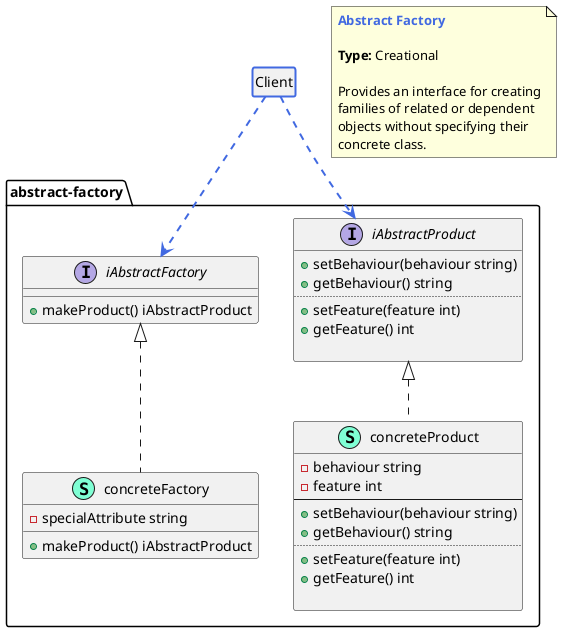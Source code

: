 @startuml abstract-factory

class Client #line.bold:royalBlue
hide Client members
hide Client circle

namespace abstract-factory {
    interface iAbstractProduct  {
        + setBehaviour(behaviour string) 
        + getBehaviour() string
        ..
        + setFeature(feature int) 
        + getFeature() int

    }
    interface iAbstractFactory  {
        + makeProduct() iAbstractProduct

    }
    class concreteProduct << (S,Aquamarine) >> {
        - behaviour string
        - feature int
        --
        + setBehaviour(behaviour string) 
        + getBehaviour() string
        ..
        + setFeature(feature int) 
        + getFeature() int

    }
    class concreteFactory << (S,Aquamarine) >> {
        - specialAttribute string

        + makeProduct() iAbstractProduct
    }
}

"Client" -[dashed,thickness=2,#royalBlue]-> "abstract-factory.iAbstractFactory"
"Client" -[dashed,thickness=2,#royalBlue]-> "abstract-factory.iAbstractProduct"

"abstract-factory.iAbstractFactory" <|.. "abstract-factory.concreteFactory"
"abstract-factory.iAbstractProduct" <|.. "abstract-factory.concreteProduct"

note as N1
    <b><color:royalBlue>Abstract Factory</color></b>

    <b>Type:</b> Creational

    Provides an interface for creating
    families of related or dependent
    objects without specifying their
    concrete class.
end note

/' note right of abstract-factory.iAbstractFactory::iAbstractProduct
    An abstract factory
    returns an abstract
    pointer to a concrete 
    object.
end note '/

@enduml
